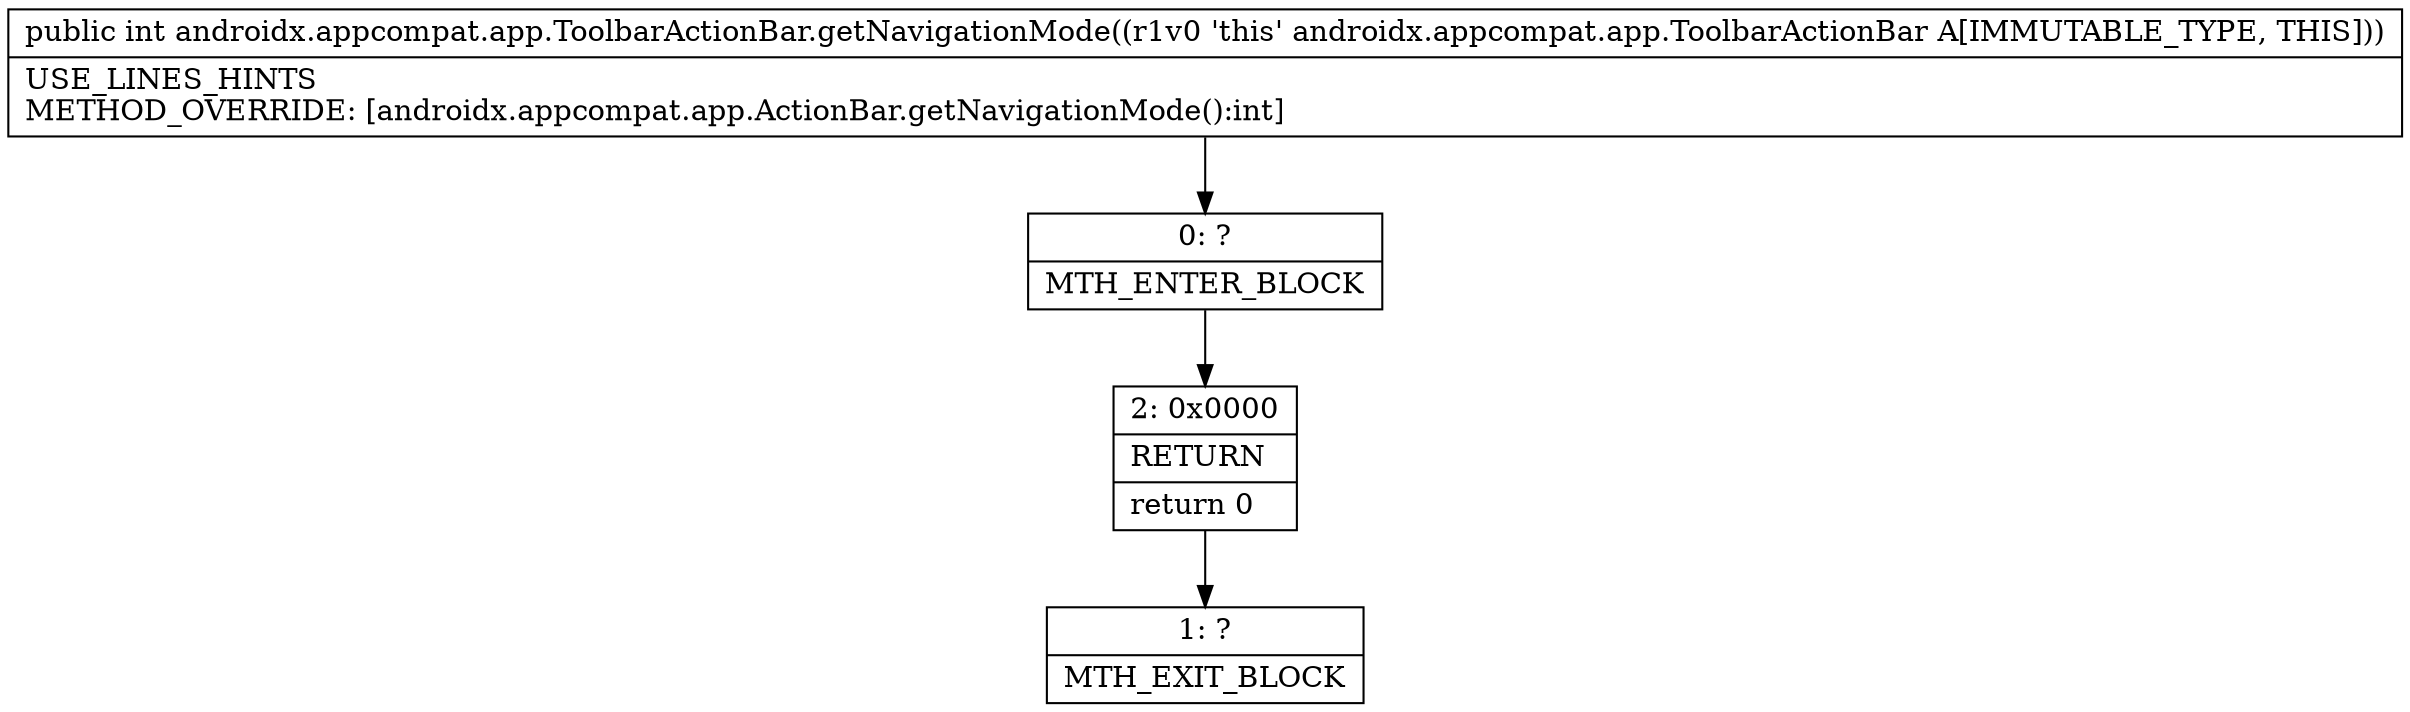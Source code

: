 digraph "CFG forandroidx.appcompat.app.ToolbarActionBar.getNavigationMode()I" {
Node_0 [shape=record,label="{0\:\ ?|MTH_ENTER_BLOCK\l}"];
Node_2 [shape=record,label="{2\:\ 0x0000|RETURN\l|return 0\l}"];
Node_1 [shape=record,label="{1\:\ ?|MTH_EXIT_BLOCK\l}"];
MethodNode[shape=record,label="{public int androidx.appcompat.app.ToolbarActionBar.getNavigationMode((r1v0 'this' androidx.appcompat.app.ToolbarActionBar A[IMMUTABLE_TYPE, THIS]))  | USE_LINES_HINTS\lMETHOD_OVERRIDE: [androidx.appcompat.app.ActionBar.getNavigationMode():int]\l}"];
MethodNode -> Node_0;Node_0 -> Node_2;
Node_2 -> Node_1;
}

